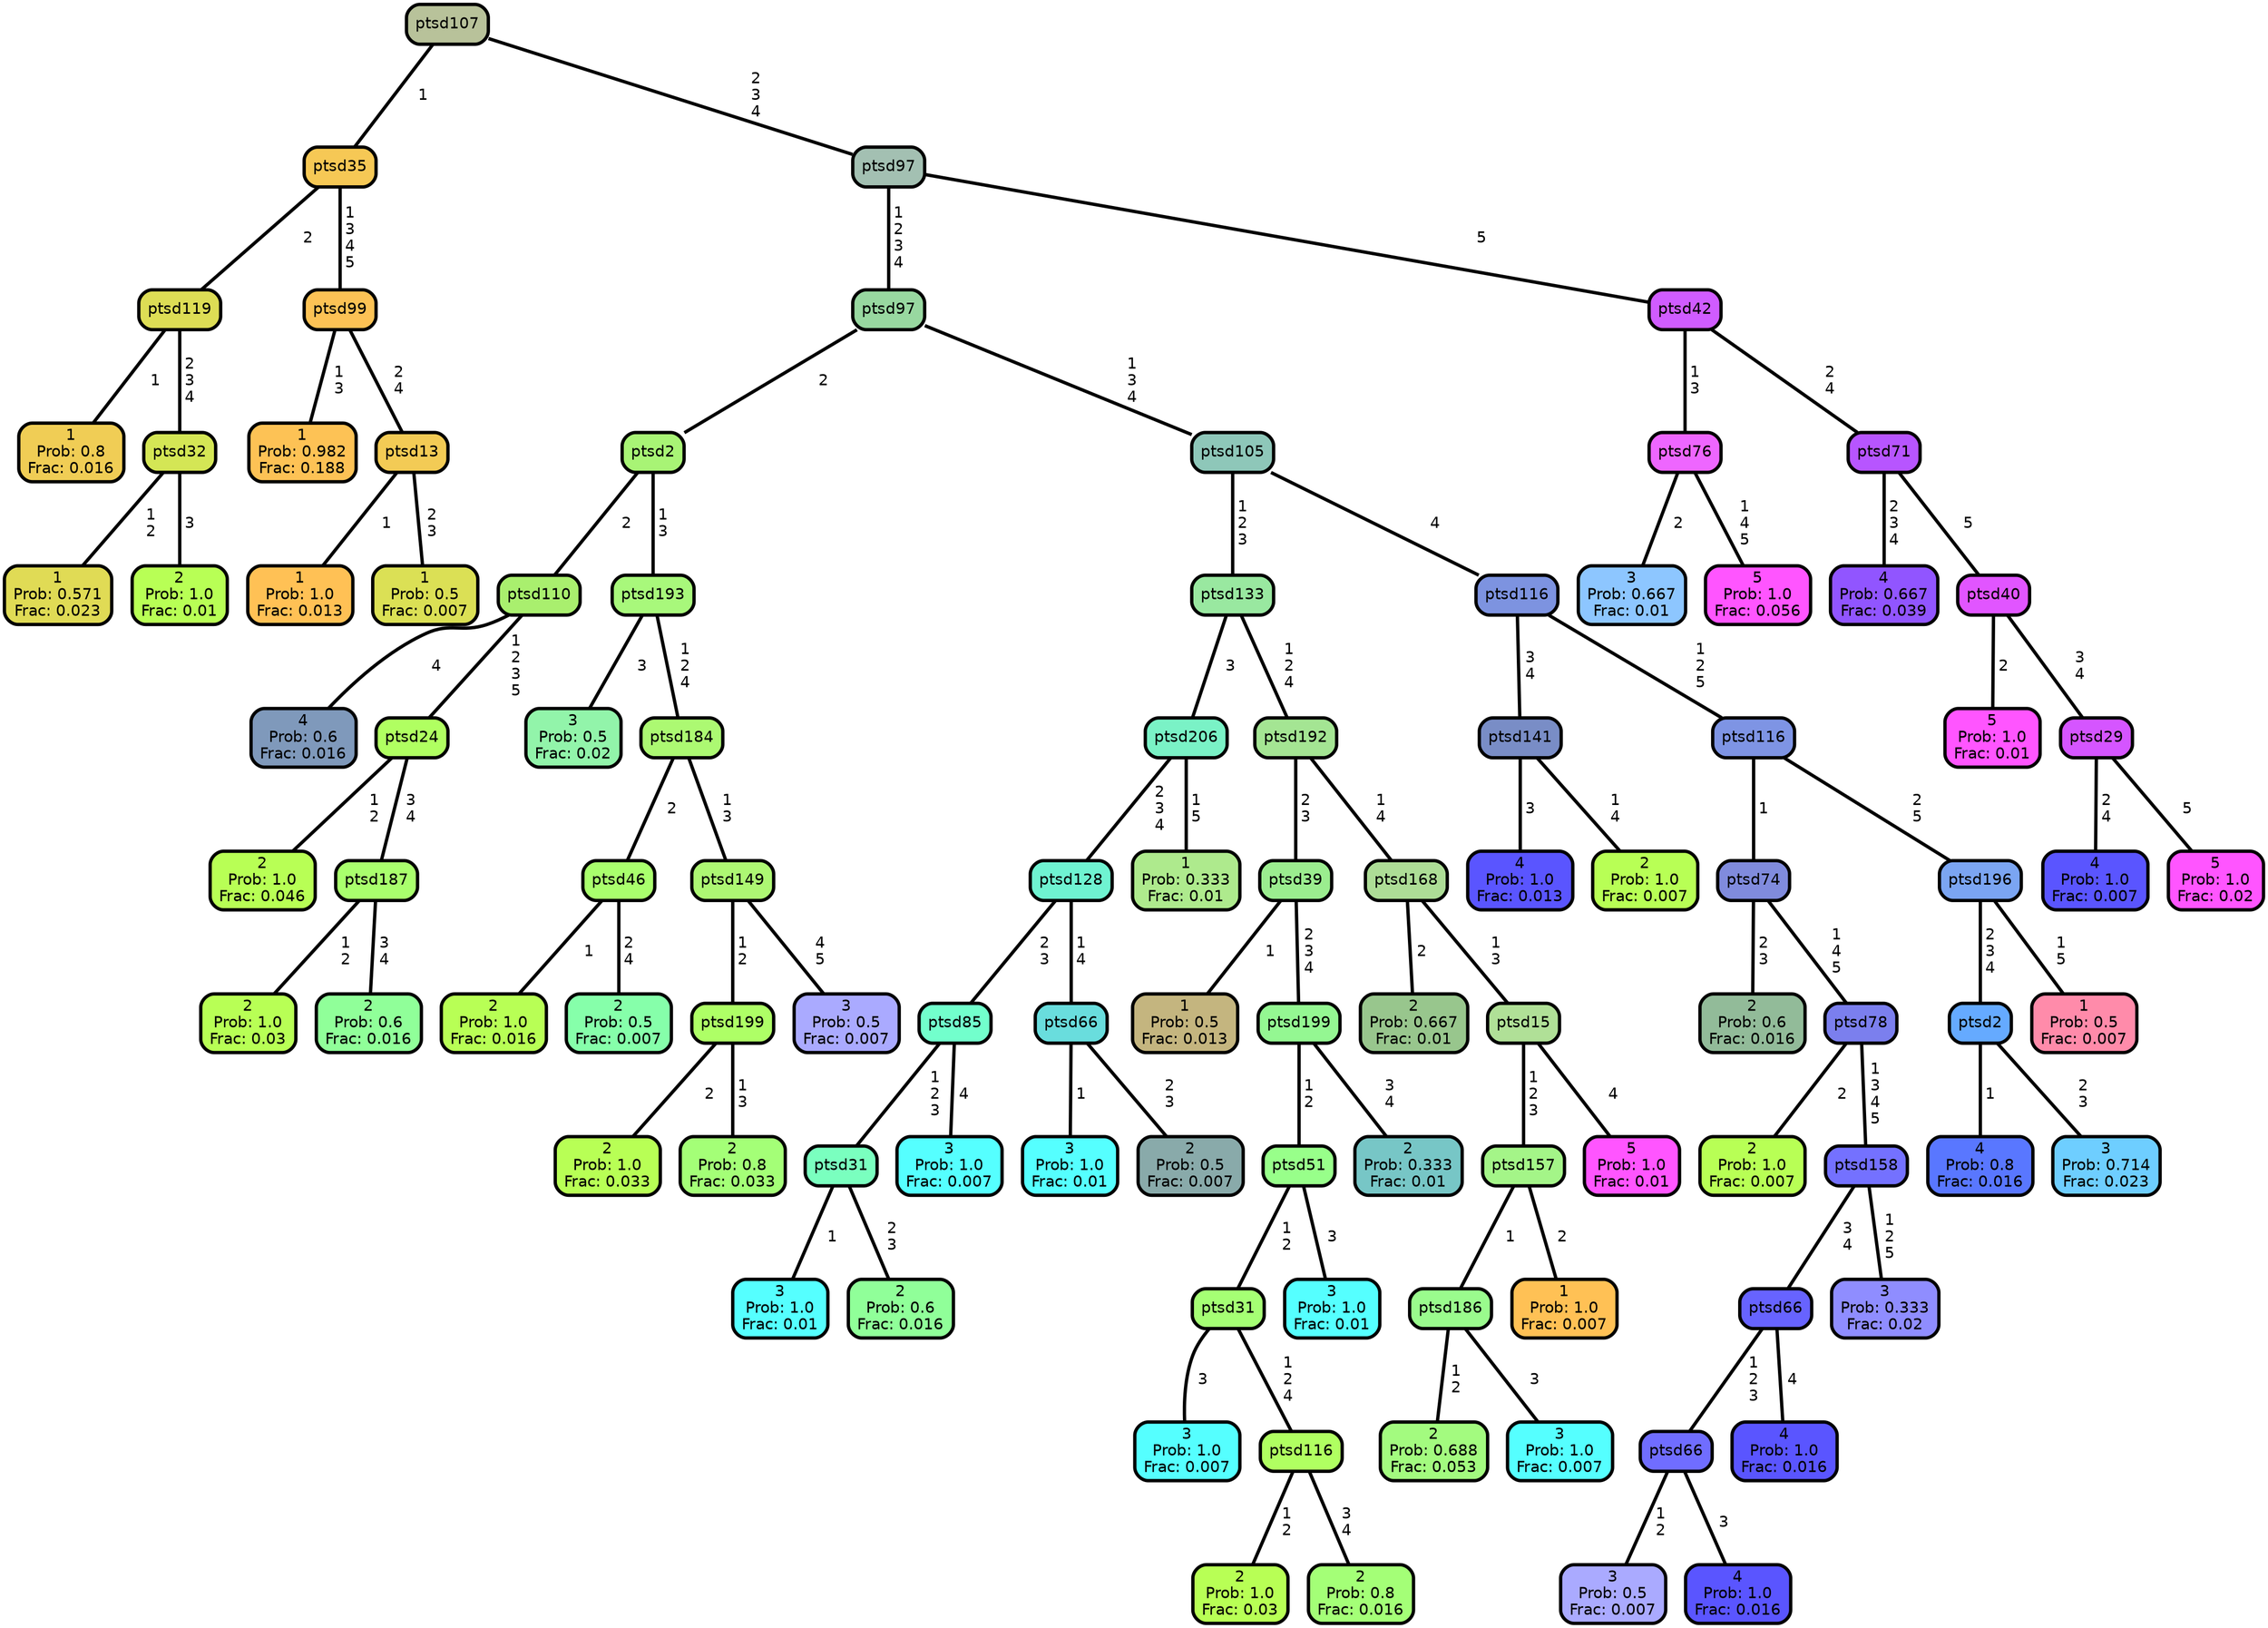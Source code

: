 graph Tree {
node [shape=box, style="filled, rounded",color="black",penwidth="3",fontcolor="black",                 fontname=helvetica] ;
graph [ranksep="0 equally", splines=straight,                 bgcolor=transparent, dpi=200] ;
edge [fontname=helvetica, color=black] ;
0 [label="1
Prob: 0.8
Frac: 0.016", fillcolor="#f0cd55"] ;
1 [label="ptsd119", fillcolor="#dddd55"] ;
2 [label="1
Prob: 0.571
Frac: 0.023", fillcolor="#e0db55"] ;
3 [label="ptsd32", fillcolor="#d4e655"] ;
4 [label="2
Prob: 1.0
Frac: 0.01", fillcolor="#b8ff55"] ;
5 [label="ptsd35", fillcolor="#f6c855"] ;
6 [label="1
Prob: 0.982
Frac: 0.188", fillcolor="#fdc255"] ;
7 [label="ptsd99", fillcolor="#fcc255"] ;
8 [label="1
Prob: 1.0
Frac: 0.013", fillcolor="#ffc155"] ;
9 [label="ptsd13", fillcolor="#f3cb55"] ;
10 [label="1
Prob: 0.5
Frac: 0.007", fillcolor="#dbe055"] ;
11 [label="ptsd107", fillcolor="#b8c29a"] ;
12 [label="4
Prob: 0.6
Frac: 0.016", fillcolor="#7f99bb"] ;
13 [label="ptsd110", fillcolor="#a9ef6e"] ;
14 [label="2
Prob: 1.0
Frac: 0.046", fillcolor="#b8ff55"] ;
15 [label="ptsd24", fillcolor="#b0ff61"] ;
16 [label="2
Prob: 1.0
Frac: 0.03", fillcolor="#b8ff55"] ;
17 [label="ptsd187", fillcolor="#a9ff6d"] ;
18 [label="2
Prob: 0.6
Frac: 0.016", fillcolor="#90ff99"] ;
19 [label="ptsd2", fillcolor="#a8f475"] ;
20 [label="3
Prob: 0.5
Frac: 0.02", fillcolor="#92f4aa"] ;
21 [label="ptsd193", fillcolor="#a8f87b"] ;
22 [label="2
Prob: 1.0
Frac: 0.016", fillcolor="#b8ff55"] ;
23 [label="ptsd46", fillcolor="#a9ff6d"] ;
24 [label="2
Prob: 0.5
Frac: 0.007", fillcolor="#86ffaa"] ;
25 [label="ptsd184", fillcolor="#acf972"] ;
26 [label="2
Prob: 1.0
Frac: 0.033", fillcolor="#b8ff55"] ;
27 [label="ptsd199", fillcolor="#aeff66"] ;
28 [label="2
Prob: 0.8
Frac: 0.033", fillcolor="#a4ff77"] ;
29 [label="ptsd149", fillcolor="#adf773"] ;
30 [label="3
Prob: 0.5
Frac: 0.007", fillcolor="#aaaaff"] ;
31 [label="ptsd97", fillcolor="#98d8a0"] ;
32 [label="3
Prob: 1.0
Frac: 0.01", fillcolor="#55ffff"] ;
33 [label="ptsd31", fillcolor="#7affbf"] ;
34 [label="2
Prob: 0.6
Frac: 0.016", fillcolor="#90ff99"] ;
35 [label="ptsd85", fillcolor="#72ffcc"] ;
36 [label="3
Prob: 1.0
Frac: 0.007", fillcolor="#55ffff"] ;
37 [label="ptsd128", fillcolor="#6ff3d1"] ;
38 [label="3
Prob: 1.0
Frac: 0.01", fillcolor="#55ffff"] ;
39 [label="ptsd66", fillcolor="#69dddd"] ;
40 [label="2
Prob: 0.5
Frac: 0.007", fillcolor="#89aaaa"] ;
41 [label="ptsd206", fillcolor="#7af2c6"] ;
42 [label="1
Prob: 0.333
Frac: 0.01", fillcolor="#aeea8d"] ;
43 [label="ptsd133", fillcolor="#99e8a0"] ;
44 [label="1
Prob: 0.5
Frac: 0.013", fillcolor="#c4b57f"] ;
45 [label="ptsd39", fillcolor="#9bed8f"] ;
46 [label="3
Prob: 1.0
Frac: 0.007", fillcolor="#55ffff"] ;
47 [label="ptsd31", fillcolor="#a5ff74"] ;
48 [label="2
Prob: 1.0
Frac: 0.03", fillcolor="#b8ff55"] ;
49 [label="ptsd116", fillcolor="#b0ff61"] ;
50 [label="2
Prob: 0.8
Frac: 0.016", fillcolor="#a4ff77"] ;
51 [label="ptsd51", fillcolor="#98ff8a"] ;
52 [label="3
Prob: 1.0
Frac: 0.01", fillcolor="#55ffff"] ;
53 [label="ptsd199", fillcolor="#94f792"] ;
54 [label="2
Prob: 0.333
Frac: 0.01", fillcolor="#77c6c6"] ;
55 [label="ptsd192", fillcolor="#a4e593"] ;
56 [label="2
Prob: 0.667
Frac: 0.01", fillcolor="#98c68d"] ;
57 [label="ptsd168", fillcolor="#addd96"] ;
58 [label="2
Prob: 0.688
Frac: 0.053", fillcolor="#a3fb7f"] ;
59 [label="ptsd186", fillcolor="#9afb8d"] ;
60 [label="3
Prob: 1.0
Frac: 0.007", fillcolor="#55ffff"] ;
61 [label="ptsd157", fillcolor="#a4f588"] ;
62 [label="1
Prob: 1.0
Frac: 0.007", fillcolor="#ffc155"] ;
63 [label="ptsd15", fillcolor="#b0e097"] ;
64 [label="5
Prob: 1.0
Frac: 0.01", fillcolor="#ff55ff"] ;
65 [label="ptsd105", fillcolor="#8ec7b9"] ;
66 [label="4
Prob: 1.0
Frac: 0.013", fillcolor="#5a55ff"] ;
67 [label="ptsd141", fillcolor="#798dc6"] ;
68 [label="2
Prob: 1.0
Frac: 0.007", fillcolor="#b8ff55"] ;
69 [label="ptsd116", fillcolor="#7d93e0"] ;
70 [label="2
Prob: 0.6
Frac: 0.016", fillcolor="#92bb99"] ;
71 [label="ptsd74", fillcolor="#808bdd"] ;
72 [label="2
Prob: 1.0
Frac: 0.007", fillcolor="#b8ff55"] ;
73 [label="ptsd78", fillcolor="#7b7fee"] ;
74 [label="3
Prob: 0.5
Frac: 0.007", fillcolor="#aaaaff"] ;
75 [label="ptsd66", fillcolor="#706dff"] ;
76 [label="4
Prob: 1.0
Frac: 0.016", fillcolor="#5a55ff"] ;
77 [label="ptsd66", fillcolor="#6763ff"] ;
78 [label="4
Prob: 1.0
Frac: 0.016", fillcolor="#5a55ff"] ;
79 [label="ptsd158", fillcolor="#7471ff"] ;
80 [label="3
Prob: 0.333
Frac: 0.02", fillcolor="#8f8dff"] ;
81 [label="ptsd116", fillcolor="#7e94e4"] ;
82 [label="4
Prob: 0.8
Frac: 0.016", fillcolor="#5977ff"] ;
83 [label="ptsd2", fillcolor="#65aaff"] ;
84 [label="3
Prob: 0.714
Frac: 0.023", fillcolor="#6eceff"] ;
85 [label="ptsd196", fillcolor="#7ba5f2"] ;
86 [label="1
Prob: 0.5
Frac: 0.007", fillcolor="#ff8baa"] ;
87 [label="ptsd97", fillcolor="#a3c0b2"] ;
88 [label="3
Prob: 0.667
Frac: 0.01", fillcolor="#8dc6ff"] ;
89 [label="ptsd76", fillcolor="#ee66ff"] ;
90 [label="5
Prob: 1.0
Frac: 0.056", fillcolor="#ff55ff"] ;
91 [label="ptsd42", fillcolor="#d05cff"] ;
92 [label="4
Prob: 0.667
Frac: 0.039", fillcolor="#9155ff"] ;
93 [label="ptsd71", fillcolor="#b755ff"] ;
94 [label="5
Prob: 1.0
Frac: 0.01", fillcolor="#ff55ff"] ;
95 [label="ptsd40", fillcolor="#e155ff"] ;
96 [label="4
Prob: 1.0
Frac: 0.007", fillcolor="#5a55ff"] ;
97 [label="ptsd29", fillcolor="#d555ff"] ;
98 [label="5
Prob: 1.0
Frac: 0.02", fillcolor="#ff55ff"] ;
1 -- 0 [label=" 1",penwidth=3] ;
1 -- 3 [label=" 2\n 3\n 4",penwidth=3] ;
3 -- 2 [label=" 1\n 2",penwidth=3] ;
3 -- 4 [label=" 3",penwidth=3] ;
5 -- 1 [label=" 2",penwidth=3] ;
5 -- 7 [label=" 1\n 3\n 4\n 5",penwidth=3] ;
7 -- 6 [label=" 1\n 3",penwidth=3] ;
7 -- 9 [label=" 2\n 4",penwidth=3] ;
9 -- 8 [label=" 1",penwidth=3] ;
9 -- 10 [label=" 2\n 3",penwidth=3] ;
11 -- 5 [label=" 1",penwidth=3] ;
11 -- 87 [label=" 2\n 3\n 4",penwidth=3] ;
13 -- 12 [label=" 4",penwidth=3] ;
13 -- 15 [label=" 1\n 2\n 3\n 5",penwidth=3] ;
15 -- 14 [label=" 1\n 2",penwidth=3] ;
15 -- 17 [label=" 3\n 4",penwidth=3] ;
17 -- 16 [label=" 1\n 2",penwidth=3] ;
17 -- 18 [label=" 3\n 4",penwidth=3] ;
19 -- 13 [label=" 2",penwidth=3] ;
19 -- 21 [label=" 1\n 3",penwidth=3] ;
21 -- 20 [label=" 3",penwidth=3] ;
21 -- 25 [label=" 1\n 2\n 4",penwidth=3] ;
23 -- 22 [label=" 1",penwidth=3] ;
23 -- 24 [label=" 2\n 4",penwidth=3] ;
25 -- 23 [label=" 2",penwidth=3] ;
25 -- 29 [label=" 1\n 3",penwidth=3] ;
27 -- 26 [label=" 2",penwidth=3] ;
27 -- 28 [label=" 1\n 3",penwidth=3] ;
29 -- 27 [label=" 1\n 2",penwidth=3] ;
29 -- 30 [label=" 4\n 5",penwidth=3] ;
31 -- 19 [label=" 2",penwidth=3] ;
31 -- 65 [label=" 1\n 3\n 4",penwidth=3] ;
33 -- 32 [label=" 1",penwidth=3] ;
33 -- 34 [label=" 2\n 3",penwidth=3] ;
35 -- 33 [label=" 1\n 2\n 3",penwidth=3] ;
35 -- 36 [label=" 4",penwidth=3] ;
37 -- 35 [label=" 2\n 3",penwidth=3] ;
37 -- 39 [label=" 1\n 4",penwidth=3] ;
39 -- 38 [label=" 1",penwidth=3] ;
39 -- 40 [label=" 2\n 3",penwidth=3] ;
41 -- 37 [label=" 2\n 3\n 4",penwidth=3] ;
41 -- 42 [label=" 1\n 5",penwidth=3] ;
43 -- 41 [label=" 3",penwidth=3] ;
43 -- 55 [label=" 1\n 2\n 4",penwidth=3] ;
45 -- 44 [label=" 1",penwidth=3] ;
45 -- 53 [label=" 2\n 3\n 4",penwidth=3] ;
47 -- 46 [label=" 3",penwidth=3] ;
47 -- 49 [label=" 1\n 2\n 4",penwidth=3] ;
49 -- 48 [label=" 1\n 2",penwidth=3] ;
49 -- 50 [label=" 3\n 4",penwidth=3] ;
51 -- 47 [label=" 1\n 2",penwidth=3] ;
51 -- 52 [label=" 3",penwidth=3] ;
53 -- 51 [label=" 1\n 2",penwidth=3] ;
53 -- 54 [label=" 3\n 4",penwidth=3] ;
55 -- 45 [label=" 2\n 3",penwidth=3] ;
55 -- 57 [label=" 1\n 4",penwidth=3] ;
57 -- 56 [label=" 2",penwidth=3] ;
57 -- 63 [label=" 1\n 3",penwidth=3] ;
59 -- 58 [label=" 1\n 2",penwidth=3] ;
59 -- 60 [label=" 3",penwidth=3] ;
61 -- 59 [label=" 1",penwidth=3] ;
61 -- 62 [label=" 2",penwidth=3] ;
63 -- 61 [label=" 1\n 2\n 3",penwidth=3] ;
63 -- 64 [label=" 4",penwidth=3] ;
65 -- 43 [label=" 1\n 2\n 3",penwidth=3] ;
65 -- 69 [label=" 4",penwidth=3] ;
67 -- 66 [label=" 3",penwidth=3] ;
67 -- 68 [label=" 1\n 4",penwidth=3] ;
69 -- 67 [label=" 3\n 4",penwidth=3] ;
69 -- 81 [label=" 1\n 2\n 5",penwidth=3] ;
71 -- 70 [label=" 2\n 3",penwidth=3] ;
71 -- 73 [label=" 1\n 4\n 5",penwidth=3] ;
73 -- 72 [label=" 2",penwidth=3] ;
73 -- 79 [label=" 1\n 3\n 4\n 5",penwidth=3] ;
75 -- 74 [label=" 1\n 2",penwidth=3] ;
75 -- 76 [label=" 3",penwidth=3] ;
77 -- 75 [label=" 1\n 2\n 3",penwidth=3] ;
77 -- 78 [label=" 4",penwidth=3] ;
79 -- 77 [label=" 3\n 4",penwidth=3] ;
79 -- 80 [label=" 1\n 2\n 5",penwidth=3] ;
81 -- 71 [label=" 1",penwidth=3] ;
81 -- 85 [label=" 2\n 5",penwidth=3] ;
83 -- 82 [label=" 1",penwidth=3] ;
83 -- 84 [label=" 2\n 3",penwidth=3] ;
85 -- 83 [label=" 2\n 3\n 4",penwidth=3] ;
85 -- 86 [label=" 1\n 5",penwidth=3] ;
87 -- 31 [label=" 1\n 2\n 3\n 4",penwidth=3] ;
87 -- 91 [label=" 5",penwidth=3] ;
89 -- 88 [label=" 2",penwidth=3] ;
89 -- 90 [label=" 1\n 4\n 5",penwidth=3] ;
91 -- 89 [label=" 1\n 3",penwidth=3] ;
91 -- 93 [label=" 2\n 4",penwidth=3] ;
93 -- 92 [label=" 2\n 3\n 4",penwidth=3] ;
93 -- 95 [label=" 5",penwidth=3] ;
95 -- 94 [label=" 2",penwidth=3] ;
95 -- 97 [label=" 3\n 4",penwidth=3] ;
97 -- 96 [label=" 2\n 4",penwidth=3] ;
97 -- 98 [label=" 5",penwidth=3] ;
{rank = same;}}